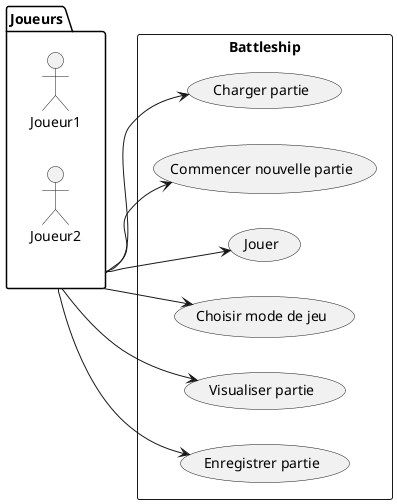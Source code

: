@startuml
left to right direction
package Joueurs {
  actor Joueur1 as joueur1
  actor Joueur2 as joueur2
}

rectangle Battleship {
  usecase "Charger partie" as UC1
  usecase "Commencer nouvelle partie" as UC2
  usecase "Jouer" as UC3
  usecase "Choisir mode de jeu" as UC4
  usecase "Visualiser partie" as UC8
  usecase "Enregistrer partie" as UC9
}

Joueurs --> UC1
Joueurs --> UC2
Joueurs --> UC3
Joueurs --> UC4
Joueurs --> UC8
Joueurs --> UC9

@enduml
